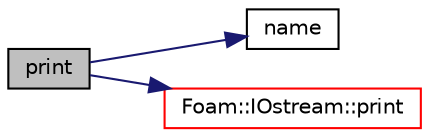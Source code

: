 digraph "print"
{
  bgcolor="transparent";
  edge [fontname="Helvetica",fontsize="10",labelfontname="Helvetica",labelfontsize="10"];
  node [fontname="Helvetica",fontsize="10",shape=record];
  rankdir="LR";
  Node10110 [label="print",height=0.2,width=0.4,color="black", fillcolor="grey75", style="filled", fontcolor="black"];
  Node10110 -> Node10111 [color="midnightblue",fontsize="10",style="solid",fontname="Helvetica"];
  Node10111 [label="name",height=0.2,width=0.4,color="black",URL="$a27393.html#a41b2d01e5fd6e1bc71a895d8b8a86308",tooltip="Return the name of the stream. "];
  Node10110 -> Node10112 [color="midnightblue",fontsize="10",style="solid",fontname="Helvetica"];
  Node10112 [label="Foam::IOstream::print",height=0.2,width=0.4,color="red",URL="$a27333.html#aa61247f481294e0822e293753513bd29",tooltip="Print description of IOstream to Ostream. "];
}
